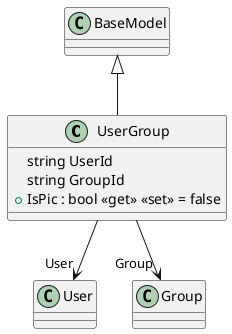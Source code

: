 @startuml
class UserGroup {
    string UserId
    string GroupId
    + IsPic : bool <<get>> <<set>> = false
}
BaseModel <|-- UserGroup
UserGroup --> "User" User
UserGroup --> "Group" Group
@enduml

